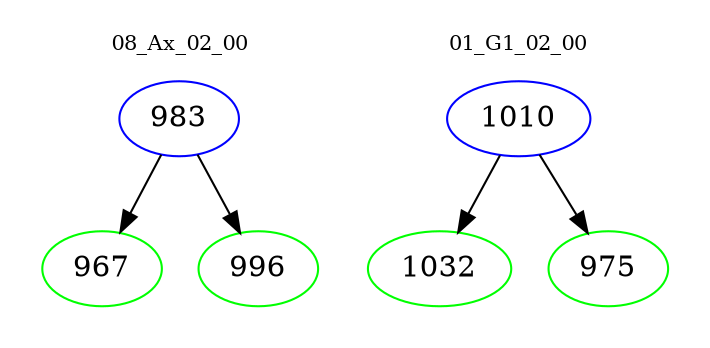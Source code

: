 digraph{
subgraph cluster_0 {
color = white
label = "08_Ax_02_00";
fontsize=10;
T0_983 [label="983", color="blue"]
T0_983 -> T0_967 [color="black"]
T0_967 [label="967", color="green"]
T0_983 -> T0_996 [color="black"]
T0_996 [label="996", color="green"]
}
subgraph cluster_1 {
color = white
label = "01_G1_02_00";
fontsize=10;
T1_1010 [label="1010", color="blue"]
T1_1010 -> T1_1032 [color="black"]
T1_1032 [label="1032", color="green"]
T1_1010 -> T1_975 [color="black"]
T1_975 [label="975", color="green"]
}
}
